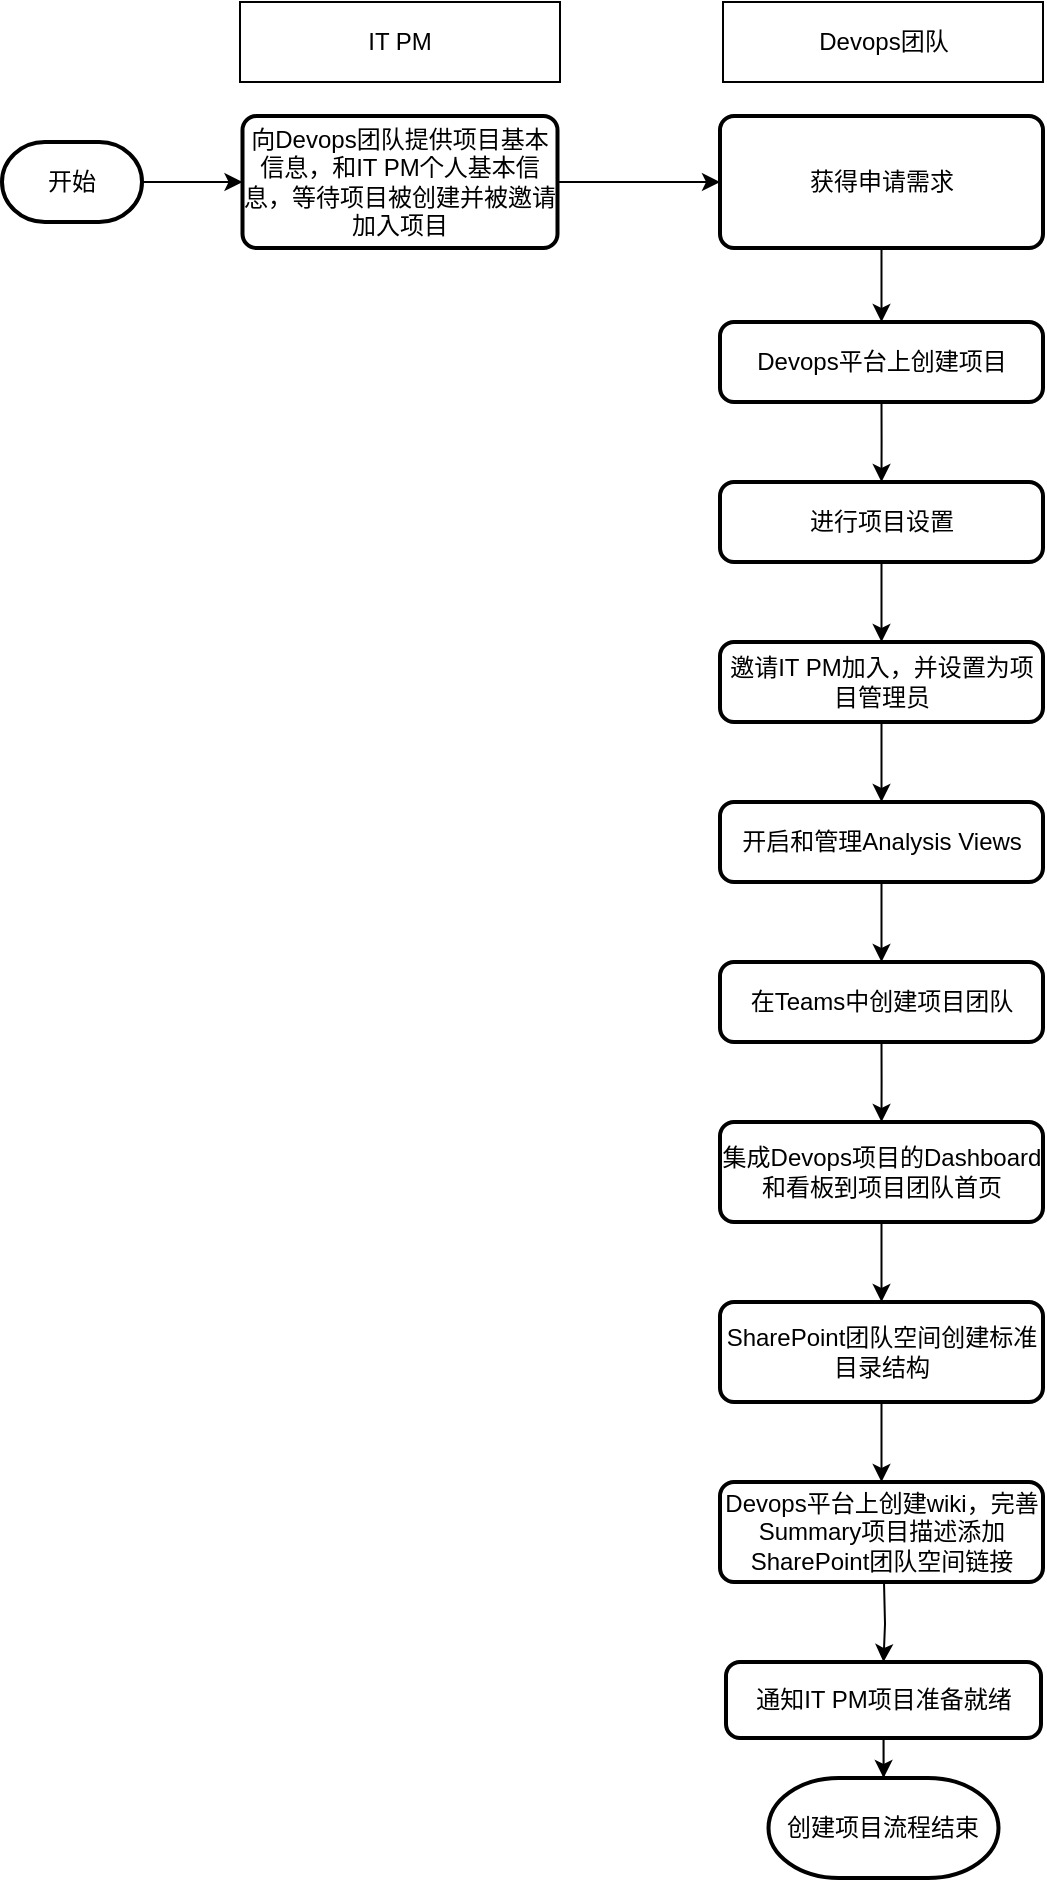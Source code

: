 <mxfile version="15.3.0" type="github">
  <diagram id="AuBM1nw7O5F66HEYCuex" name="Page-1">
    <mxGraphModel dx="1278" dy="1748" grid="1" gridSize="10" guides="1" tooltips="1" connect="1" arrows="1" fold="1" page="1" pageScale="1" pageWidth="827" pageHeight="1169" math="0" shadow="0">
      <root>
        <mxCell id="0" />
        <mxCell id="1" parent="0" />
        <mxCell id="Mmjbvq9GVyGEjZoJUJHH-1" style="edgeStyle=orthogonalEdgeStyle;rounded=0;orthogonalLoop=1;jettySize=auto;html=1;exitX=1;exitY=0.5;exitDx=0;exitDy=0;exitPerimeter=0;" edge="1" parent="1" source="Mmjbvq9GVyGEjZoJUJHH-2" target="Mmjbvq9GVyGEjZoJUJHH-12">
          <mxGeometry relative="1" as="geometry" />
        </mxCell>
        <mxCell id="Mmjbvq9GVyGEjZoJUJHH-2" value="开始" style="strokeWidth=2;html=1;shape=mxgraph.flowchart.terminator;whiteSpace=wrap;" vertex="1" parent="1">
          <mxGeometry x="161" y="-10" width="70" height="40" as="geometry" />
        </mxCell>
        <mxCell id="Mmjbvq9GVyGEjZoJUJHH-5" value="IT PM" style="rounded=0;whiteSpace=wrap;html=1;" vertex="1" parent="1">
          <mxGeometry x="280" y="-80" width="160" height="40" as="geometry" />
        </mxCell>
        <mxCell id="Mmjbvq9GVyGEjZoJUJHH-6" value="Devops团队" style="rounded=0;whiteSpace=wrap;html=1;" vertex="1" parent="1">
          <mxGeometry x="521.5" y="-80" width="160" height="40" as="geometry" />
        </mxCell>
        <mxCell id="Mmjbvq9GVyGEjZoJUJHH-11" style="edgeStyle=orthogonalEdgeStyle;rounded=0;orthogonalLoop=1;jettySize=auto;html=1;exitX=1;exitY=0.5;exitDx=0;exitDy=0;entryX=0;entryY=0.5;entryDx=0;entryDy=0;" edge="1" parent="1" source="Mmjbvq9GVyGEjZoJUJHH-12" target="Mmjbvq9GVyGEjZoJUJHH-14">
          <mxGeometry relative="1" as="geometry" />
        </mxCell>
        <mxCell id="Mmjbvq9GVyGEjZoJUJHH-12" value="向Devops团队提供项目基本信息，和IT PM个人基本信息，等待项目被创建并被邀请加入项目" style="rounded=1;whiteSpace=wrap;html=1;absoluteArcSize=1;arcSize=14;strokeWidth=2;" vertex="1" parent="1">
          <mxGeometry x="281.25" y="-23" width="157.5" height="66" as="geometry" />
        </mxCell>
        <mxCell id="Mmjbvq9GVyGEjZoJUJHH-31" style="edgeStyle=orthogonalEdgeStyle;rounded=0;orthogonalLoop=1;jettySize=auto;html=1;exitX=0.5;exitY=1;exitDx=0;exitDy=0;entryX=0.5;entryY=0;entryDx=0;entryDy=0;" edge="1" parent="1" source="Mmjbvq9GVyGEjZoJUJHH-14" target="Mmjbvq9GVyGEjZoJUJHH-23">
          <mxGeometry relative="1" as="geometry" />
        </mxCell>
        <mxCell id="Mmjbvq9GVyGEjZoJUJHH-14" value="获得申请需求" style="rounded=1;whiteSpace=wrap;html=1;absoluteArcSize=1;arcSize=14;strokeWidth=2;" vertex="1" parent="1">
          <mxGeometry x="520" y="-23" width="161.5" height="66" as="geometry" />
        </mxCell>
        <mxCell id="Mmjbvq9GVyGEjZoJUJHH-15" style="edgeStyle=orthogonalEdgeStyle;rounded=0;orthogonalLoop=1;jettySize=auto;html=1;exitX=0.5;exitY=1;exitDx=0;exitDy=0;entryX=0.5;entryY=0;entryDx=0;entryDy=0;" edge="1" parent="1" target="Mmjbvq9GVyGEjZoJUJHH-18">
          <mxGeometry relative="1" as="geometry">
            <mxPoint x="602" y="710" as="sourcePoint" />
          </mxGeometry>
        </mxCell>
        <mxCell id="Mmjbvq9GVyGEjZoJUJHH-22" style="edgeStyle=orthogonalEdgeStyle;rounded=0;orthogonalLoop=1;jettySize=auto;html=1;exitX=0.5;exitY=1;exitDx=0;exitDy=0;" edge="1" parent="1" source="Mmjbvq9GVyGEjZoJUJHH-18" target="Mmjbvq9GVyGEjZoJUJHH-21">
          <mxGeometry relative="1" as="geometry" />
        </mxCell>
        <mxCell id="Mmjbvq9GVyGEjZoJUJHH-18" value="&lt;div style=&quot;text-align: justify&quot;&gt;通知IT PM项目准备就绪&lt;/div&gt;" style="rounded=1;whiteSpace=wrap;html=1;absoluteArcSize=1;arcSize=14;strokeWidth=2;" vertex="1" parent="1">
          <mxGeometry x="523" y="750" width="157.5" height="38" as="geometry" />
        </mxCell>
        <mxCell id="Mmjbvq9GVyGEjZoJUJHH-21" value="创建项目流程结束" style="strokeWidth=2;html=1;shape=mxgraph.flowchart.terminator;whiteSpace=wrap;" vertex="1" parent="1">
          <mxGeometry x="544.25" y="808" width="115" height="50" as="geometry" />
        </mxCell>
        <mxCell id="Mmjbvq9GVyGEjZoJUJHH-32" style="edgeStyle=orthogonalEdgeStyle;rounded=0;orthogonalLoop=1;jettySize=auto;html=1;exitX=0.5;exitY=1;exitDx=0;exitDy=0;" edge="1" parent="1" source="Mmjbvq9GVyGEjZoJUJHH-23" target="Mmjbvq9GVyGEjZoJUJHH-24">
          <mxGeometry relative="1" as="geometry" />
        </mxCell>
        <mxCell id="Mmjbvq9GVyGEjZoJUJHH-23" value="Devops平台上创建项目" style="rounded=1;whiteSpace=wrap;html=1;absoluteArcSize=1;arcSize=14;strokeWidth=2;" vertex="1" parent="1">
          <mxGeometry x="520" y="80" width="161.5" height="40" as="geometry" />
        </mxCell>
        <mxCell id="Mmjbvq9GVyGEjZoJUJHH-33" style="edgeStyle=orthogonalEdgeStyle;rounded=0;orthogonalLoop=1;jettySize=auto;html=1;exitX=0.5;exitY=1;exitDx=0;exitDy=0;entryX=0.5;entryY=0;entryDx=0;entryDy=0;" edge="1" parent="1" source="Mmjbvq9GVyGEjZoJUJHH-24" target="Mmjbvq9GVyGEjZoJUJHH-25">
          <mxGeometry relative="1" as="geometry" />
        </mxCell>
        <mxCell id="Mmjbvq9GVyGEjZoJUJHH-24" value="进行项目设置" style="rounded=1;whiteSpace=wrap;html=1;absoluteArcSize=1;arcSize=14;strokeWidth=2;" vertex="1" parent="1">
          <mxGeometry x="520" y="160" width="161.5" height="40" as="geometry" />
        </mxCell>
        <mxCell id="Mmjbvq9GVyGEjZoJUJHH-34" style="edgeStyle=orthogonalEdgeStyle;rounded=0;orthogonalLoop=1;jettySize=auto;html=1;exitX=0.5;exitY=1;exitDx=0;exitDy=0;entryX=0.5;entryY=0;entryDx=0;entryDy=0;" edge="1" parent="1" source="Mmjbvq9GVyGEjZoJUJHH-25" target="Mmjbvq9GVyGEjZoJUJHH-26">
          <mxGeometry relative="1" as="geometry" />
        </mxCell>
        <mxCell id="Mmjbvq9GVyGEjZoJUJHH-25" value="邀请IT PM加入，并设置为项目管理员" style="rounded=1;whiteSpace=wrap;html=1;absoluteArcSize=1;arcSize=14;strokeWidth=2;" vertex="1" parent="1">
          <mxGeometry x="520" y="240" width="161.5" height="40" as="geometry" />
        </mxCell>
        <mxCell id="Mmjbvq9GVyGEjZoJUJHH-35" style="edgeStyle=orthogonalEdgeStyle;rounded=0;orthogonalLoop=1;jettySize=auto;html=1;exitX=0.5;exitY=1;exitDx=0;exitDy=0;entryX=0.5;entryY=0;entryDx=0;entryDy=0;" edge="1" parent="1" source="Mmjbvq9GVyGEjZoJUJHH-26" target="Mmjbvq9GVyGEjZoJUJHH-27">
          <mxGeometry relative="1" as="geometry" />
        </mxCell>
        <mxCell id="Mmjbvq9GVyGEjZoJUJHH-26" value="开启和管理Analysis Views" style="rounded=1;whiteSpace=wrap;html=1;absoluteArcSize=1;arcSize=14;strokeWidth=2;" vertex="1" parent="1">
          <mxGeometry x="520" y="320" width="161.5" height="40" as="geometry" />
        </mxCell>
        <mxCell id="Mmjbvq9GVyGEjZoJUJHH-36" style="edgeStyle=orthogonalEdgeStyle;rounded=0;orthogonalLoop=1;jettySize=auto;html=1;exitX=0.5;exitY=1;exitDx=0;exitDy=0;" edge="1" parent="1" source="Mmjbvq9GVyGEjZoJUJHH-27" target="Mmjbvq9GVyGEjZoJUJHH-28">
          <mxGeometry relative="1" as="geometry" />
        </mxCell>
        <mxCell id="Mmjbvq9GVyGEjZoJUJHH-27" value="在Teams中创建项目团队" style="rounded=1;whiteSpace=wrap;html=1;absoluteArcSize=1;arcSize=14;strokeWidth=2;" vertex="1" parent="1">
          <mxGeometry x="520" y="400" width="161.5" height="40" as="geometry" />
        </mxCell>
        <mxCell id="Mmjbvq9GVyGEjZoJUJHH-37" style="edgeStyle=orthogonalEdgeStyle;rounded=0;orthogonalLoop=1;jettySize=auto;html=1;exitX=0.5;exitY=1;exitDx=0;exitDy=0;entryX=0.5;entryY=0;entryDx=0;entryDy=0;" edge="1" parent="1" source="Mmjbvq9GVyGEjZoJUJHH-28" target="Mmjbvq9GVyGEjZoJUJHH-29">
          <mxGeometry relative="1" as="geometry" />
        </mxCell>
        <mxCell id="Mmjbvq9GVyGEjZoJUJHH-28" value="集成Devops项目的Dashboard和看板到项目团队首页" style="rounded=1;whiteSpace=wrap;html=1;absoluteArcSize=1;arcSize=14;strokeWidth=2;" vertex="1" parent="1">
          <mxGeometry x="520" y="480" width="161.5" height="50" as="geometry" />
        </mxCell>
        <mxCell id="Mmjbvq9GVyGEjZoJUJHH-38" style="edgeStyle=orthogonalEdgeStyle;rounded=0;orthogonalLoop=1;jettySize=auto;html=1;exitX=0.5;exitY=1;exitDx=0;exitDy=0;entryX=0.5;entryY=0;entryDx=0;entryDy=0;" edge="1" parent="1" source="Mmjbvq9GVyGEjZoJUJHH-29" target="Mmjbvq9GVyGEjZoJUJHH-30">
          <mxGeometry relative="1" as="geometry" />
        </mxCell>
        <mxCell id="Mmjbvq9GVyGEjZoJUJHH-29" value="SharePoint团队空间创建标准目录结构" style="rounded=1;whiteSpace=wrap;html=1;absoluteArcSize=1;arcSize=14;strokeWidth=2;" vertex="1" parent="1">
          <mxGeometry x="520" y="570" width="161.5" height="50" as="geometry" />
        </mxCell>
        <mxCell id="Mmjbvq9GVyGEjZoJUJHH-30" value="Devops平台上创建wiki，完善Summary项目描述添加SharePoint团队空间链接" style="rounded=1;whiteSpace=wrap;html=1;absoluteArcSize=1;arcSize=14;strokeWidth=2;" vertex="1" parent="1">
          <mxGeometry x="520" y="660" width="161.5" height="50" as="geometry" />
        </mxCell>
      </root>
    </mxGraphModel>
  </diagram>
</mxfile>

